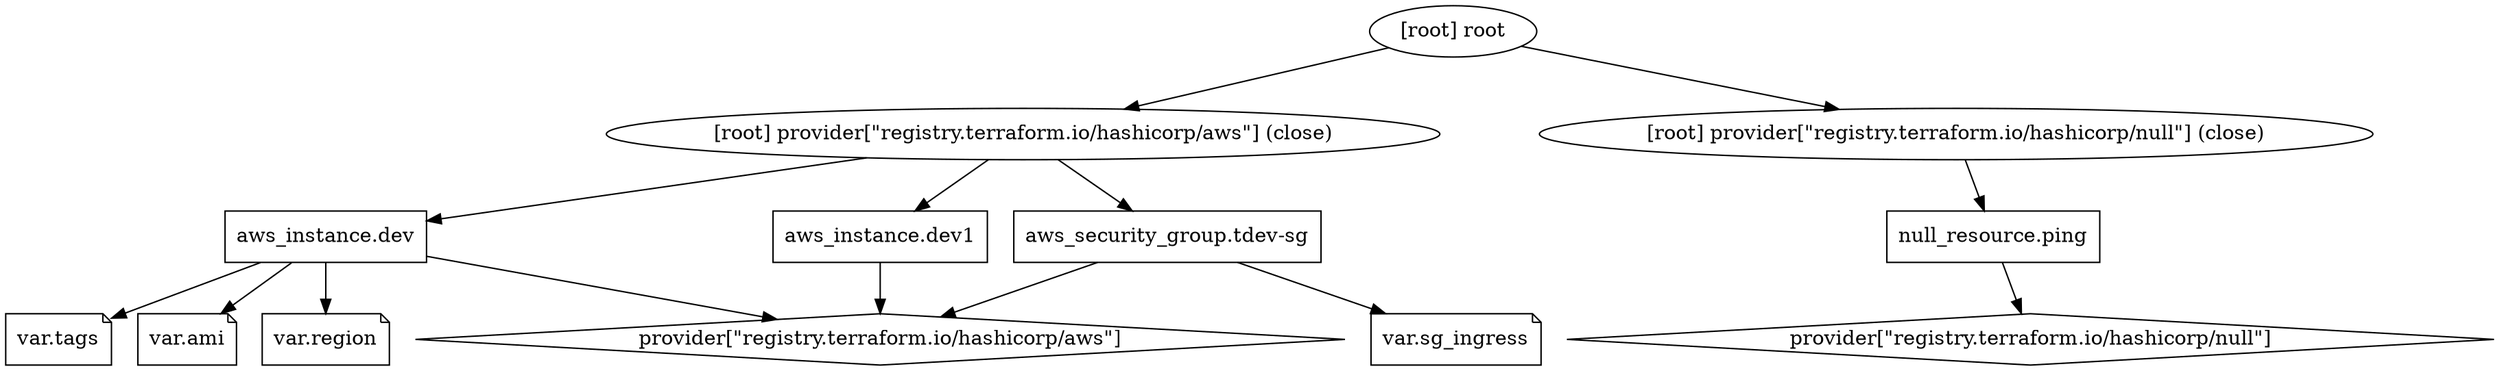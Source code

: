 digraph {
	compound = "true"
	newrank = "true"
	subgraph "root" {
		"[root] aws_instance.dev (expand)" [label = "aws_instance.dev", shape = "box"]
		"[root] aws_instance.dev1 (expand)" [label = "aws_instance.dev1", shape = "box"]
		"[root] aws_security_group.tdev-sg (expand)" [label = "aws_security_group.tdev-sg", shape = "box"]
		"[root] null_resource.ping (orphan)" [label = "null_resource.ping", shape = "box"]
		"[root] provider[\"registry.terraform.io/hashicorp/aws\"]" [label = "provider[\"registry.terraform.io/hashicorp/aws\"]", shape = "diamond"]
		"[root] provider[\"registry.terraform.io/hashicorp/null\"]" [label = "provider[\"registry.terraform.io/hashicorp/null\"]", shape = "diamond"]
		"[root] var.ami" [label = "var.ami", shape = "note"]
		"[root] var.region" [label = "var.region", shape = "note"]
		"[root] var.sg_ingress" [label = "var.sg_ingress", shape = "note"]
		"[root] var.tags" [label = "var.tags", shape = "note"]
		"[root] aws_instance.dev (expand)" -> "[root] provider[\"registry.terraform.io/hashicorp/aws\"]"
		"[root] aws_instance.dev (expand)" -> "[root] var.ami"
		"[root] aws_instance.dev (expand)" -> "[root] var.region"
		"[root] aws_instance.dev (expand)" -> "[root] var.tags"
		"[root] aws_instance.dev1 (expand)" -> "[root] provider[\"registry.terraform.io/hashicorp/aws\"]"
		"[root] aws_security_group.tdev-sg (expand)" -> "[root] provider[\"registry.terraform.io/hashicorp/aws\"]"
		"[root] aws_security_group.tdev-sg (expand)" -> "[root] var.sg_ingress"
		"[root] null_resource.ping (orphan)" -> "[root] provider[\"registry.terraform.io/hashicorp/null\"]"
		"[root] provider[\"registry.terraform.io/hashicorp/aws\"] (close)" -> "[root] aws_instance.dev (expand)"
		"[root] provider[\"registry.terraform.io/hashicorp/aws\"] (close)" -> "[root] aws_instance.dev1 (expand)"
		"[root] provider[\"registry.terraform.io/hashicorp/aws\"] (close)" -> "[root] aws_security_group.tdev-sg (expand)"
		"[root] provider[\"registry.terraform.io/hashicorp/null\"] (close)" -> "[root] null_resource.ping (orphan)"
		"[root] root" -> "[root] provider[\"registry.terraform.io/hashicorp/aws\"] (close)"
		"[root] root" -> "[root] provider[\"registry.terraform.io/hashicorp/null\"] (close)"
	}
}

